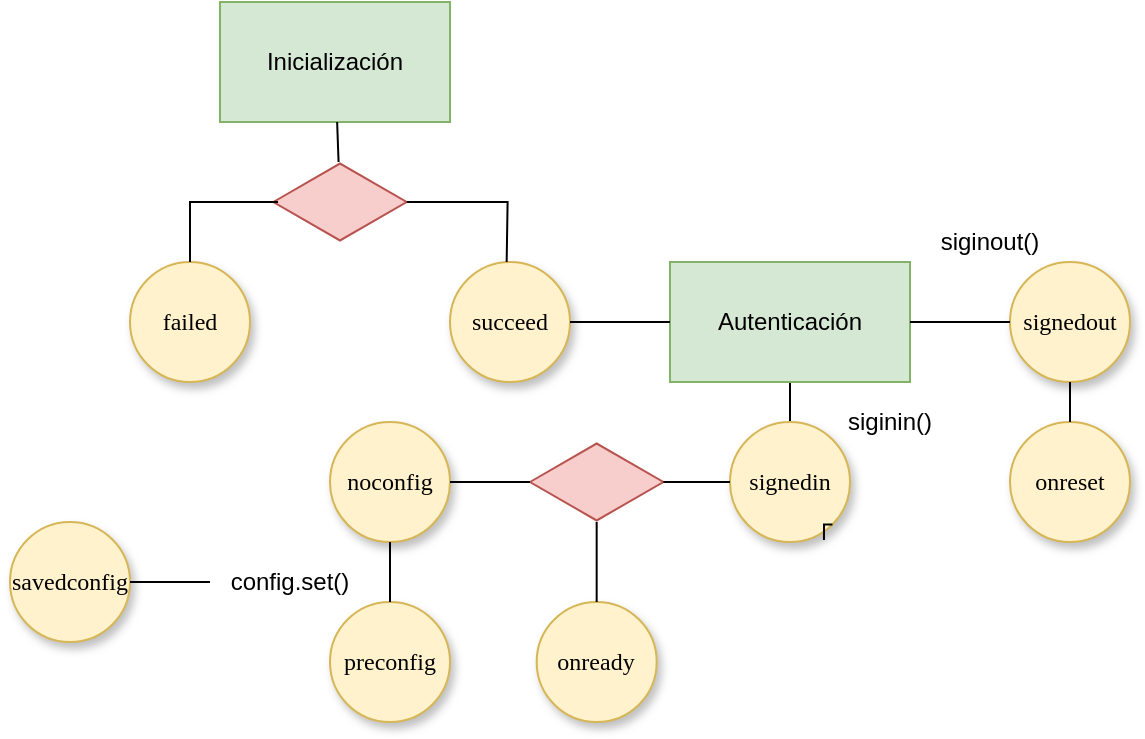 <mxfile version="13.6.3" type="github">
  <diagram name="Page-1" id="42789a77-a242-8287-6e28-9cd8cfd52e62">
    <mxGraphModel dx="846" dy="558" grid="1" gridSize="10" guides="1" tooltips="1" connect="1" arrows="1" fold="1" page="1" pageScale="1" pageWidth="1100" pageHeight="850" background="#ffffff" math="0" shadow="0">
      <root>
        <mxCell id="0" />
        <mxCell id="1" parent="0" />
        <UserObject label="&lt;span style=&quot;background-color: rgb(213 , 232 , 212)&quot;&gt;Inicialización&lt;/span&gt;" treeRoot="1" id="gyqQcKkjxpdTyR154-rd-6">
          <mxCell style="whiteSpace=wrap;html=1;align=center;treeFolding=1;treeMoving=1;newEdgeStyle={&quot;edgeStyle&quot;:&quot;elbowEdgeStyle&quot;,&quot;startArrow&quot;:&quot;none&quot;,&quot;endArrow&quot;:&quot;none&quot;};fillColor=#d5e8d4;strokeColor=#82b366;" parent="1" vertex="1" collapsed="1">
            <mxGeometry x="435" y="170" width="115" height="60" as="geometry" />
          </mxCell>
        </UserObject>
        <mxCell id="gyqQcKkjxpdTyR154-rd-14" value="" style="html=1;whiteSpace=wrap;aspect=fixed;shape=isoRectangle;fillColor=#f8cecc;strokeColor=#b85450;" parent="1" vertex="1">
          <mxGeometry x="461.66" y="250" width="66.67" height="40" as="geometry" />
        </mxCell>
        <mxCell id="gyqQcKkjxpdTyR154-rd-16" value="" style="endArrow=none;html=1;" parent="1" source="gyqQcKkjxpdTyR154-rd-14" target="gyqQcKkjxpdTyR154-rd-6" edge="1">
          <mxGeometry width="50" height="50" relative="1" as="geometry">
            <mxPoint x="230" y="390" as="sourcePoint" />
            <mxPoint x="280" y="340" as="targetPoint" />
          </mxGeometry>
        </mxCell>
        <mxCell id="gyqQcKkjxpdTyR154-rd-18" value="failed" style="ellipse;whiteSpace=wrap;html=1;rounded=0;shadow=1;comic=0;labelBackgroundColor=none;strokeWidth=1;fontFamily=Verdana;fontSize=12;align=center;fillColor=#fff2cc;strokeColor=#d6b656;" parent="1" vertex="1">
          <mxGeometry x="390" y="300" width="60" height="60" as="geometry" />
        </mxCell>
        <mxCell id="gyqQcKkjxpdTyR154-rd-20" value="succeed" style="ellipse;whiteSpace=wrap;html=1;rounded=0;shadow=1;comic=0;labelBackgroundColor=none;strokeWidth=1;fontFamily=Verdana;fontSize=12;align=center;fillColor=#fff2cc;strokeColor=#d6b656;" parent="1" vertex="1">
          <mxGeometry x="550" y="300" width="60" height="60" as="geometry" />
        </mxCell>
        <mxCell id="gyqQcKkjxpdTyR154-rd-23" value="" style="endArrow=none;html=1;" parent="1" source="gyqQcKkjxpdTyR154-rd-24" target="gyqQcKkjxpdTyR154-rd-26" edge="1">
          <mxGeometry width="50" height="50" relative="1" as="geometry">
            <mxPoint x="520" y="460" as="sourcePoint" />
            <mxPoint x="720.003" y="370" as="targetPoint" />
          </mxGeometry>
        </mxCell>
        <UserObject label="&lt;span style=&quot;background-color: rgb(213 , 232 , 212)&quot;&gt;Autenticación&lt;/span&gt;" treeRoot="1" id="gyqQcKkjxpdTyR154-rd-24">
          <mxCell style="whiteSpace=wrap;html=1;align=center;treeFolding=1;treeMoving=1;newEdgeStyle={&quot;edgeStyle&quot;:&quot;elbowEdgeStyle&quot;,&quot;startArrow&quot;:&quot;none&quot;,&quot;endArrow&quot;:&quot;none&quot;};fillColor=#d5e8d4;strokeColor=#82b366;" parent="1" vertex="1" collapsed="1">
            <mxGeometry x="660" y="300" width="120" height="60" as="geometry" />
          </mxCell>
        </UserObject>
        <mxCell id="gyqQcKkjxpdTyR154-rd-25" value="" style="endArrow=none;html=1;" parent="1" source="gyqQcKkjxpdTyR154-rd-20" target="gyqQcKkjxpdTyR154-rd-24" edge="1">
          <mxGeometry width="50" height="50" relative="1" as="geometry">
            <mxPoint x="520" y="460" as="sourcePoint" />
            <mxPoint x="570" y="410" as="targetPoint" />
          </mxGeometry>
        </mxCell>
        <mxCell id="gyqQcKkjxpdTyR154-rd-26" value="signedin" style="ellipse;whiteSpace=wrap;html=1;rounded=0;shadow=1;comic=0;labelBackgroundColor=none;strokeWidth=1;fontFamily=Verdana;fontSize=12;align=center;fillColor=#fff2cc;strokeColor=#d6b656;" parent="1" vertex="1">
          <mxGeometry x="690" y="380" width="60" height="60" as="geometry" />
        </mxCell>
        <UserObject label="siginin()" placeholders="1" name="Variable" id="gyqQcKkjxpdTyR154-rd-28">
          <mxCell style="text;html=1;strokeColor=none;fillColor=none;align=center;verticalAlign=middle;whiteSpace=wrap;overflow=hidden;" parent="1" vertex="1">
            <mxGeometry x="730" y="370" width="80" height="20" as="geometry" />
          </mxCell>
        </UserObject>
        <mxCell id="gyqQcKkjxpdTyR154-rd-30" value="signedout" style="ellipse;whiteSpace=wrap;html=1;rounded=0;shadow=1;comic=0;labelBackgroundColor=none;strokeWidth=1;fontFamily=Verdana;fontSize=12;align=center;fillColor=#fff2cc;strokeColor=#d6b656;" parent="1" vertex="1">
          <mxGeometry x="830" y="300" width="60" height="60" as="geometry" />
        </mxCell>
        <mxCell id="gyqQcKkjxpdTyR154-rd-31" value="" style="endArrow=none;html=1;" parent="1" source="gyqQcKkjxpdTyR154-rd-24" target="gyqQcKkjxpdTyR154-rd-30" edge="1">
          <mxGeometry width="50" height="50" relative="1" as="geometry">
            <mxPoint x="520" y="460" as="sourcePoint" />
            <mxPoint x="570" y="410" as="targetPoint" />
          </mxGeometry>
        </mxCell>
        <UserObject label="siginout()" placeholders="1" name="Variable" id="gyqQcKkjxpdTyR154-rd-32">
          <mxCell style="text;html=1;strokeColor=none;fillColor=none;align=center;verticalAlign=middle;whiteSpace=wrap;overflow=hidden;" parent="1" vertex="1">
            <mxGeometry x="780" y="280" width="80" height="20" as="geometry" />
          </mxCell>
        </UserObject>
        <mxCell id="gyqQcKkjxpdTyR154-rd-33" value="onreset" style="ellipse;whiteSpace=wrap;html=1;rounded=0;shadow=1;comic=0;labelBackgroundColor=none;strokeWidth=1;fontFamily=Verdana;fontSize=12;align=center;fillColor=#fff2cc;strokeColor=#d6b656;" parent="1" vertex="1">
          <mxGeometry x="830" y="380" width="60" height="60" as="geometry" />
        </mxCell>
        <mxCell id="gyqQcKkjxpdTyR154-rd-34" value="" style="endArrow=none;html=1;" parent="1" source="gyqQcKkjxpdTyR154-rd-33" target="gyqQcKkjxpdTyR154-rd-30" edge="1">
          <mxGeometry width="50" height="50" relative="1" as="geometry">
            <mxPoint x="320" y="540" as="sourcePoint" />
            <mxPoint x="370" y="490" as="targetPoint" />
          </mxGeometry>
        </mxCell>
        <mxCell id="gyqQcKkjxpdTyR154-rd-35" value="" style="html=1;whiteSpace=wrap;aspect=fixed;shape=isoRectangle;fillColor=#f8cecc;strokeColor=#b85450;" parent="1" vertex="1">
          <mxGeometry x="590" y="390" width="66.67" height="40" as="geometry" />
        </mxCell>
        <mxCell id="gyqQcKkjxpdTyR154-rd-38" value="" style="endArrow=none;html=1;edgeStyle=orthogonalEdgeStyle;rounded=0;endFill=0;" parent="1" source="gyqQcKkjxpdTyR154-rd-14" edge="1">
          <mxGeometry width="50" height="50" relative="1" as="geometry">
            <mxPoint x="540" y="270" as="sourcePoint" />
            <mxPoint x="578.33" y="300" as="targetPoint" />
          </mxGeometry>
        </mxCell>
        <mxCell id="gyqQcKkjxpdTyR154-rd-44" value="" style="endArrow=none;html=1;edgeStyle=orthogonalEdgeStyle;rounded=0;endFill=0;exitX=0.035;exitY=0.5;exitDx=0;exitDy=0;exitPerimeter=0;entryX=0.5;entryY=0;entryDx=0;entryDy=0;" parent="1" source="gyqQcKkjxpdTyR154-rd-14" target="gyqQcKkjxpdTyR154-rd-18" edge="1">
          <mxGeometry width="50" height="50" relative="1" as="geometry">
            <mxPoint x="460.0" y="270" as="sourcePoint" />
            <mxPoint x="380" y="310" as="targetPoint" />
            <Array as="points">
              <mxPoint x="420" y="270" />
            </Array>
          </mxGeometry>
        </mxCell>
        <mxCell id="gyqQcKkjxpdTyR154-rd-45" value="" style="endArrow=none;html=1;strokeColor=#000000;" parent="1" source="gyqQcKkjxpdTyR154-rd-35" target="gyqQcKkjxpdTyR154-rd-26" edge="1">
          <mxGeometry width="50" height="50" relative="1" as="geometry">
            <mxPoint x="180" y="360" as="sourcePoint" />
            <mxPoint x="230" y="310" as="targetPoint" />
          </mxGeometry>
        </mxCell>
        <mxCell id="gyqQcKkjxpdTyR154-rd-46" value="noconfig" style="ellipse;whiteSpace=wrap;html=1;rounded=0;shadow=1;comic=0;labelBackgroundColor=none;strokeWidth=1;fontFamily=Verdana;fontSize=12;align=center;fillColor=#fff2cc;strokeColor=#d6b656;" parent="1" vertex="1">
          <mxGeometry x="490.0" y="380" width="60" height="60" as="geometry" />
        </mxCell>
        <mxCell id="gyqQcKkjxpdTyR154-rd-47" value="" style="endArrow=none;html=1;strokeColor=#000000;" parent="1" source="gyqQcKkjxpdTyR154-rd-46" target="gyqQcKkjxpdTyR154-rd-35" edge="1">
          <mxGeometry width="50" height="50" relative="1" as="geometry">
            <mxPoint x="520" y="460" as="sourcePoint" />
            <mxPoint x="570" y="410" as="targetPoint" />
          </mxGeometry>
        </mxCell>
        <mxCell id="gyqQcKkjxpdTyR154-rd-48" style="edgeStyle=orthogonalEdgeStyle;rounded=0;orthogonalLoop=1;jettySize=auto;html=1;exitX=1;exitY=1;exitDx=0;exitDy=0;entryX=0.783;entryY=0.983;entryDx=0;entryDy=0;entryPerimeter=0;endArrow=none;endFill=0;strokeColor=#000000;" parent="1" source="gyqQcKkjxpdTyR154-rd-26" target="gyqQcKkjxpdTyR154-rd-26" edge="1">
          <mxGeometry relative="1" as="geometry" />
        </mxCell>
        <mxCell id="gyqQcKkjxpdTyR154-rd-49" value="onready" style="ellipse;whiteSpace=wrap;html=1;rounded=0;shadow=1;comic=0;labelBackgroundColor=none;strokeWidth=1;fontFamily=Verdana;fontSize=12;align=center;fillColor=#fff2cc;strokeColor=#d6b656;" parent="1" vertex="1">
          <mxGeometry x="593.34" y="470" width="60" height="60" as="geometry" />
        </mxCell>
        <mxCell id="gyqQcKkjxpdTyR154-rd-50" value="" style="endArrow=none;html=1;strokeColor=#000000;" parent="1" source="gyqQcKkjxpdTyR154-rd-49" target="gyqQcKkjxpdTyR154-rd-35" edge="1">
          <mxGeometry width="50" height="50" relative="1" as="geometry">
            <mxPoint x="520" y="460" as="sourcePoint" />
            <mxPoint x="570" y="410" as="targetPoint" />
          </mxGeometry>
        </mxCell>
        <mxCell id="gyqQcKkjxpdTyR154-rd-51" value="preconfig" style="ellipse;whiteSpace=wrap;html=1;rounded=0;shadow=1;comic=0;labelBackgroundColor=none;strokeWidth=1;fontFamily=Verdana;fontSize=12;align=center;fillColor=#fff2cc;strokeColor=#d6b656;" parent="1" vertex="1">
          <mxGeometry x="490.0" y="470" width="60" height="60" as="geometry" />
        </mxCell>
        <mxCell id="gyqQcKkjxpdTyR154-rd-52" value="" style="endArrow=none;html=1;strokeColor=#000000;" parent="1" source="gyqQcKkjxpdTyR154-rd-51" target="gyqQcKkjxpdTyR154-rd-46" edge="1">
          <mxGeometry width="50" height="50" relative="1" as="geometry">
            <mxPoint x="520" y="460" as="sourcePoint" />
            <mxPoint x="570" y="410" as="targetPoint" />
          </mxGeometry>
        </mxCell>
        <UserObject label="config.set()" placeholders="1" name="Variable" id="gyqQcKkjxpdTyR154-rd-55">
          <mxCell style="text;html=1;strokeColor=none;fillColor=none;align=center;verticalAlign=middle;whiteSpace=wrap;overflow=hidden;" parent="1" vertex="1">
            <mxGeometry x="430" y="450" width="80" height="20" as="geometry" />
          </mxCell>
        </UserObject>
        <mxCell id="7YpZcwTJKQgOCBoYb7b4-1" value="savedconfig" style="ellipse;whiteSpace=wrap;html=1;rounded=0;shadow=1;comic=0;labelBackgroundColor=none;strokeWidth=1;fontFamily=Verdana;fontSize=12;align=center;fillColor=#fff2cc;strokeColor=#d6b656;" vertex="1" parent="1">
          <mxGeometry x="330.0" y="430" width="60" height="60" as="geometry" />
        </mxCell>
        <mxCell id="7YpZcwTJKQgOCBoYb7b4-2" value="" style="endArrow=none;html=1;strokeColor=#000000;entryX=0;entryY=0.5;entryDx=0;entryDy=0;" edge="1" parent="1" source="7YpZcwTJKQgOCBoYb7b4-1" target="gyqQcKkjxpdTyR154-rd-55">
          <mxGeometry width="50" height="50" relative="1" as="geometry">
            <mxPoint x="431.66" y="490" as="sourcePoint" />
            <mxPoint x="431.66" y="470" as="targetPoint" />
          </mxGeometry>
        </mxCell>
      </root>
    </mxGraphModel>
  </diagram>
</mxfile>
